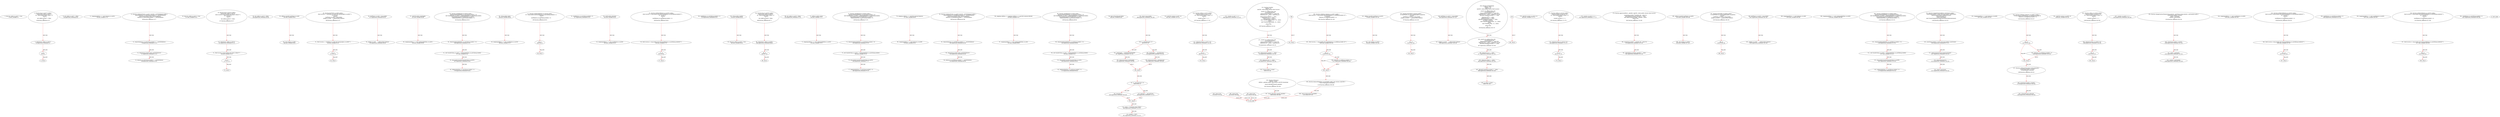 digraph  {
13 [label="2_ bool not_called_re_ent27 = true;\n13-new_variable-3-3", method="", type_label=new_variable];
19 [label="3_ function bug_re_ent27() public{\n        require(not_called_re_ent27);\n        if( ! (msg.sender.send(1 ether) ) ){\n            revert();\n        }\n        not_called_re_ent27 = false;\n    }\n19-function_definition-4-10", method="bug_re_ent27()", type_label=function_definition];
23 [label="4_ require(not_called_re_ent27);\n23-expression_statement-5-5", method="bug_re_ent27()", type_label=expression_statement];
28 [label="5_ if\n28-if-6-8", method="bug_re_ent27()", type_label=if];
1478 [label="5_ end_if", method="bug_re_ent27()", type_label=end_if];
43 [label="8_ not_called_re_ent27 = false;\n43-expression_statement-9-9", method="bug_re_ent27()", type_label=expression_statement];
62 [label="11_ mapping(address => uint) balances_re_ent31;\n62-new_variable-12-12", method="", type_label=new_variable];
68 [label="12_ function withdrawFunds_re_ent31 (uint256 _weiToWithdraw) public {\n        require(balances_re_ent31[msg.sender] >= _weiToWithdraw);\n        require(msg.sender.send(_weiToWithdraw));   \n        balances_re_ent31[msg.sender] -= _weiToWithdraw;\n    }\n68-function_definition-13-17", method="withdrawFunds_re_ent31(uint256 _weiToWithdraw)", type_label=function_definition];
76 [label="13_ require(balances_re_ent31[msg.sender] >= _weiToWithdraw);\n76-expression_statement-14-14", method="withdrawFunds_re_ent31(uint256 _weiToWithdraw)", type_label=expression_statement];
87 [label="14_ require(msg.sender.send(_weiToWithdraw));\n87-expression_statement-15-15", method="withdrawFunds_re_ent31(uint256 _weiToWithdraw)", type_label=expression_statement];
99 [label="15_ balances_re_ent31[msg.sender] -= _weiToWithdraw;\n99-expression_statement-16-16", method="withdrawFunds_re_ent31(uint256 _weiToWithdraw)", type_label=expression_statement];
121 [label="18_ bool not_called_re_ent13 = true;\n121-new_variable-19-19", method="", type_label=new_variable];
127 [label="19_ function bug_re_ent13() public{\n        require(not_called_re_ent13);\n        (bool success,)=msg.sender.call.value(1 ether)(\"\");\n        if( ! success ){\n            revert();\n        }\n        not_called_re_ent13 = false;\n    }\n127-function_definition-20-27", method="bug_re_ent13()", type_label=function_definition];
131 [label="20_ require(not_called_re_ent13);\n131-expression_statement-21-21", method="bug_re_ent13()", type_label=expression_statement];
136 [label="21_ (bool success,)=msg.sender.call.value(1 ether)(\"\");\n136-new_variable-22-22", method="bug_re_ent13()", type_label=new_variable];
157 [label="22_ if\n157-if-23-25", method="bug_re_ent13()", type_label=if];
1607 [label="22_ end_if", method="bug_re_ent13()", type_label=end_if];
163 [label="25_ not_called_re_ent13 = false;\n163-expression_statement-26-26", method="bug_re_ent13()", type_label=expression_statement];
182 [label="28_ address payable lastPlayer_re_ent9;\n182-new_variable-29-29", method="", type_label=new_variable];
186 [label="29_ uint jackpot_re_ent9;\n186-new_variable-30-30", method="", type_label=new_variable];
190 [label="30_ function buyTicket_re_ent9() public{\n	    (bool success,) = lastPlayer_re_ent9.call.value(jackpot_re_ent9)(\"\");\n	    if (!success)\n	        revert();\n      lastPlayer_re_ent9 = msg.sender;\n      jackpot_re_ent9    = address(this).balance;\n    }\n190-function_definition-31-37", method="buyTicket_re_ent9()", type_label=function_definition];
194 [label="31_ (bool success,) = lastPlayer_re_ent9.call.value(jackpot_re_ent9)(\"\");\n194-new_variable-32-32", method="buyTicket_re_ent9()", type_label=new_variable];
212 [label="32_ if\n212-if-33-34", method="buyTicket_re_ent9()", type_label=if];
1662 [label="32_ end_if", method="buyTicket_re_ent9()", type_label=end_if];
217 [label="34_ lastPlayer_re_ent9 = msg.sender;\n217-expression_statement-35-35", method="buyTicket_re_ent9()", type_label=expression_statement];
223 [label="35_ jackpot_re_ent9    = address(this).balance;\n223-expression_statement-36-36", method="buyTicket_re_ent9()", type_label=expression_statement];
231 [label="37_ uint256 public totalSupply;\n231-new_variable-38-38", method="", type_label=new_variable];
236 [label="38_ mapping(address => uint) redeemableEther_re_ent25;\n236-new_variable-39-39", method="", type_label=new_variable];
242 [label="39_ function claimReward_re_ent25() public {        \n        require(redeemableEther_re_ent25[msg.sender] > 0);\n        uint transferValue_re_ent25 = redeemableEther_re_ent25[msg.sender];\n        msg.sender.transfer(transferValue_re_ent25);    \n        redeemableEther_re_ent25[msg.sender] = 0;\n    }\n242-function_definition-40-45", method="claimReward_re_ent25()", type_label=function_definition];
246 [label="40_ require(redeemableEther_re_ent25[msg.sender] > 0);\n246-expression_statement-41-41", method="claimReward_re_ent25()", type_label=expression_statement];
257 [label="41_ uint transferValue_re_ent25 = redeemableEther_re_ent25[msg.sender];\n257-new_variable-42-42", method="claimReward_re_ent25()", type_label=new_variable];
267 [label="42_ msg.sender.transfer(transferValue_re_ent25);\n267-expression_statement-43-43", method="claimReward_re_ent25()", type_label=expression_statement];
276 [label="43_ redeemableEther_re_ent25[msg.sender] = 0;\n276-expression_statement-44-44", method="claimReward_re_ent25()", type_label=expression_statement];
284 [label="45_ string public name;\n284-new_variable-46-46", method="", type_label=new_variable];
289 [label="46_ mapping(address => uint) userBalance_re_ent19;\n289-new_variable-47-47", method="", type_label=new_variable];
295 [label="47_ function withdrawBalance_re_ent19() public{\n        if( ! (msg.sender.send(userBalance_re_ent19[msg.sender]) ) ){\n            revert();\n        }\n        userBalance_re_ent19[msg.sender] = 0;\n    }\n295-function_definition-48-53", method="withdrawBalance_re_ent19()", type_label=function_definition];
299 [label="48_ if\n299-if-49-51", method="withdrawBalance_re_ent19()", type_label=if];
1749 [label="48_ end_if", method="withdrawBalance_re_ent19()", type_label=end_if];
317 [label="51_ userBalance_re_ent19[msg.sender] = 0;\n317-expression_statement-52-52", method="withdrawBalance_re_ent19()", type_label=expression_statement];
325 [label="53_ uint8 public decimals;\n325-new_variable-54-54", method="", type_label=new_variable];
330 [label="54_ mapping(address => uint) userBalance_re_ent26;\n330-new_variable-55-55", method="", type_label=new_variable];
336 [label="55_ function withdrawBalance_re_ent26() public{\n        (bool success,)= msg.sender.call.value(userBalance_re_ent26[msg.sender])(\"\");\n        if( ! success ){\n            revert();\n        }\n        userBalance_re_ent26[msg.sender] = 0;\n    }\n336-function_definition-56-62", method="withdrawBalance_re_ent26()", type_label=function_definition];
340 [label="56_ (bool success,)= msg.sender.call.value(userBalance_re_ent26[msg.sender])(\"\");\n340-new_variable-57-57", method="withdrawBalance_re_ent26()", type_label=new_variable];
364 [label="57_ if\n364-if-58-60", method="withdrawBalance_re_ent26()", type_label=if];
1814 [label="57_ end_if", method="withdrawBalance_re_ent26()", type_label=end_if];
370 [label="60_ userBalance_re_ent26[msg.sender] = 0;\n370-expression_statement-61-61", method="withdrawBalance_re_ent26()", type_label=expression_statement];
378 [label="62_ string public symbol;\n378-new_variable-63-63", method="", type_label=new_variable];
383 [label="63_ bool not_called_re_ent20 = true;\n383-new_variable-64-64", method="", type_label=new_variable];
389 [label="64_ function bug_re_ent20() public{\n        require(not_called_re_ent20);\n        if( ! (msg.sender.send(1 ether) ) ){\n            revert();\n        }\n        not_called_re_ent20 = false;\n    }\n389-function_definition-65-71", method="bug_re_ent20()", type_label=function_definition];
393 [label="65_ require(not_called_re_ent20);\n393-expression_statement-66-66", method="bug_re_ent20()", type_label=expression_statement];
398 [label="66_ if\n398-if-67-69", method="bug_re_ent20()", type_label=if];
1848 [label="66_ end_if", method="bug_re_ent20()", type_label=end_if];
413 [label="69_ not_called_re_ent20 = false;\n413-expression_statement-70-70", method="bug_re_ent20()", type_label=expression_statement];
418 [label="71_ address public owner;\n418-new_variable-72-72", method="", type_label=new_variable];
423 [label="72_ mapping(address => uint) redeemableEther_re_ent32;\n423-new_variable-73-73", method="", type_label=new_variable];
429 [label="73_ function claimReward_re_ent32() public {        \n        require(redeemableEther_re_ent32[msg.sender] > 0);\n        uint transferValue_re_ent32 = redeemableEther_re_ent32[msg.sender];\n        msg.sender.transfer(transferValue_re_ent32);    \n        redeemableEther_re_ent32[msg.sender] = 0;\n    }\n429-function_definition-74-79", method="claimReward_re_ent32()", type_label=function_definition];
433 [label="74_ require(redeemableEther_re_ent32[msg.sender] > 0);\n433-expression_statement-75-75", method="claimReward_re_ent32()", type_label=expression_statement];
444 [label="75_ uint transferValue_re_ent32 = redeemableEther_re_ent32[msg.sender];\n444-new_variable-76-76", method="claimReward_re_ent32()", type_label=new_variable];
454 [label="76_ msg.sender.transfer(transferValue_re_ent32);\n454-expression_statement-77-77", method="claimReward_re_ent32()", type_label=expression_statement];
463 [label="77_ redeemableEther_re_ent32[msg.sender] = 0;\n463-expression_statement-78-78", method="claimReward_re_ent32()", type_label=expression_statement];
471 [label="79_ mapping (address => uint256) internal balances;\n471-new_variable-80-80", method="", type_label=new_variable];
478 [label="80_ mapping(address => uint) balances_re_ent38;\n478-new_variable-81-81", method="", type_label=new_variable];
484 [label="81_ function withdrawFunds_re_ent38 (uint256 _weiToWithdraw) public {\n        require(balances_re_ent38[msg.sender] >= _weiToWithdraw);\n        require(msg.sender.send(_weiToWithdraw));   \n        balances_re_ent38[msg.sender] -= _weiToWithdraw;\n    }\n484-function_definition-82-86", method="withdrawFunds_re_ent38(uint256 _weiToWithdraw)", type_label=function_definition];
492 [label="82_ require(balances_re_ent38[msg.sender] >= _weiToWithdraw);\n492-expression_statement-83-83", method="withdrawFunds_re_ent38(uint256 _weiToWithdraw)", type_label=expression_statement];
503 [label="83_ require(msg.sender.send(_weiToWithdraw));\n503-expression_statement-84-84", method="withdrawFunds_re_ent38(uint256 _weiToWithdraw)", type_label=expression_statement];
515 [label="84_ balances_re_ent38[msg.sender] -= _weiToWithdraw;\n515-expression_statement-85-85", method="withdrawFunds_re_ent38(uint256 _weiToWithdraw)", type_label=expression_statement];
523 [label="86_ mapping (address => mapping (address => uint256)) internal allowed;\n523-new_variable-87-87", method="", type_label=new_variable];
532 [label="87_ mapping(address => uint) redeemableEther_re_ent4;\n532-new_variable-88-88", method="", type_label=new_variable];
538 [label="88_ function claimReward_re_ent4() public {        \n        require(redeemableEther_re_ent4[msg.sender] > 0);\n        uint transferValue_re_ent4 = redeemableEther_re_ent4[msg.sender];\n        msg.sender.transfer(transferValue_re_ent4);    \n        redeemableEther_re_ent4[msg.sender] = 0;\n    }\n538-function_definition-89-94", method="claimReward_re_ent4()", type_label=function_definition];
542 [label="89_ require(redeemableEther_re_ent4[msg.sender] > 0);\n542-expression_statement-90-90", method="claimReward_re_ent4()", type_label=expression_statement];
553 [label="90_ uint transferValue_re_ent4 = redeemableEther_re_ent4[msg.sender];\n553-new_variable-91-91", method="claimReward_re_ent4()", type_label=new_variable];
563 [label="91_ msg.sender.transfer(transferValue_re_ent4);\n563-expression_statement-92-92", method="claimReward_re_ent4()", type_label=expression_statement];
572 [label="92_ redeemableEther_re_ent4[msg.sender] = 0;\n572-expression_statement-93-93", method="claimReward_re_ent4()", type_label=expression_statement];
580 [label="94_ bool isTransPaused=false;\n580-new_variable-95-95", method="", type_label=new_variable];
596 [label="99_ owner=msg.sender;\n596-expression_statement-100-100", method="", type_label=expression_statement];
602 [label="100_ if__initialAmount<=0\n602-if-101-107", method="", type_label=if];
2052 [label="100_ end_if", method="", type_label=end_if];
607 [label="101_ totalSupply = 100000000000000000;\n607-expression_statement-102-102", method="", type_label=expression_statement];
611 [label="102_ balances[owner]=totalSupply;\n611-expression_statement-103-103", method="", type_label=expression_statement];
618 [label="104_ totalSupply = _initialAmount;\n618-expression_statement-105-105", method="", type_label=expression_statement];
622 [label="105_ balances[owner]=_initialAmount;\n622-expression_statement-106-106", method="", type_label=expression_statement];
628 [label="107_ if__decimalUnits<=0\n628-if-108-112", method="", type_label=if];
2078 [label="107_ end_if", method="", type_label=end_if];
633 [label="108_ decimals=2;\n633-expression_statement-109-109", method="", type_label=expression_statement];
638 [label="110_ decimals = _decimalUnits;\n638-expression_statement-111-111", method="", type_label=expression_statement];
642 [label="112_ name = \"CareerOn Chain Token\";\n642-expression_statement-113-113", method="", type_label=expression_statement];
647 [label="113_ symbol = \"COT\";\n647-expression_statement-114-114", method="", type_label=expression_statement];
652 [label="115_ uint256 counter_re_ent7 =0;\n652-new_variable-116-116", method="", type_label=new_variable];
657 [label="116_ function callme_re_ent7() public{\n        require(counter_re_ent7<=5);\n	if( ! (msg.sender.send(10 ether) ) ){\n            revert();\n        }\n        counter_re_ent7 += 1;\n    }\n657-function_definition-117-123", method="callme_re_ent7()", type_label=function_definition];
661 [label="117_ require(counter_re_ent7<=5);\n661-expression_statement-118-118", method="callme_re_ent7()", type_label=expression_statement];
668 [label="118_ if\n668-if-119-121", method="callme_re_ent7()", type_label=if];
2118 [label="118_ end_if", method="callme_re_ent7()", type_label=end_if];
683 [label="121_ counter_re_ent7 += 1;\n683-expression_statement-122-122", method="callme_re_ent7()", type_label=expression_statement];
687 [label="123_ function transfer(\n        address _to, \n        uint256 _value) public returns (bool success) \n    {\n        assert(_to!=address(this) && \n                !isTransPaused &&\n                balances[msg.sender] >= _value &&\n                balances[_to] + _value > balances[_to]\n        );\n        balances[msg.sender] -= _value; \n        balances[_to] += _value; \n		if(msg.sender==owner){\n			emit Transfer(address(this), _to, _value); \n		}else{\n			emit Transfer(msg.sender, _to, _value); \n		}\n        return true;\n    }\n687-function_definition-124-141", method="transfer(address _to,uint256 _value)", type_label=function_definition];
704 [label="127_ assert(_to!=address(this) && \n                !isTransPaused &&\n                balances[msg.sender] >= _value &&\n                balances[_to] + _value > balances[_to]\n        );\n704-expression_statement-128-132", method="transfer(address _to,uint256 _value)", type_label=expression_statement];
734 [label="132_ balances[msg.sender] -= _value;\n734-expression_statement-133-133", method="transfer(address _to,uint256 _value)", type_label=expression_statement];
742 [label="133_ balances[_to] += _value;\n742-expression_statement-134-134", method="transfer(address _to,uint256 _value)", type_label=expression_statement];
748 [label="134_ if_msg.sender==owner\n748-if-135-139", method="transfer(address _to,uint256 _value)", type_label=if];
2198 [label="134_ end_if", method="transfer(address _to,uint256 _value)", type_label=end_if];
776 [label="139_ return true;\n776-return-140-140", method="transfer(address _to,uint256 _value)", type_label=return];
779 [label="141_ address payable lastPlayer_re_ent23;\n779-new_variable-142-142", method="", type_label=new_variable];
783 [label="142_ uint jackpot_re_ent23;\n783-new_variable-143-143", method="", type_label=new_variable];
787 [label="143_ function buyTicket_re_ent23() public{\n	    if (!(lastPlayer_re_ent23.send(jackpot_re_ent23)))\n        revert();\n      lastPlayer_re_ent23 = msg.sender;\n      jackpot_re_ent23    = address(this).balance;\n    }\n787-function_definition-144-149", method="buyTicket_re_ent23()", type_label=function_definition];
791 [label="144_ if\n791-if-145-146", method="buyTicket_re_ent23()", type_label=if];
2241 [label="144_ end_if", method="buyTicket_re_ent23()", type_label=end_if];
802 [label="146_ lastPlayer_re_ent23 = msg.sender;\n802-expression_statement-147-147", method="buyTicket_re_ent23()", type_label=expression_statement];
808 [label="147_ jackpot_re_ent23    = address(this).balance;\n808-expression_statement-148-148", method="buyTicket_re_ent23()", type_label=expression_statement];
816 [label="149_ function transferFrom(\n        address _from, \n        address _to, \n        uint256 _value) public returns (bool success) \n    {\n        assert(_to!=address(this) && \n                !isTransPaused &&\n                balances[msg.sender] >= _value &&\n                balances[_to] + _value > balances[_to] &&\n                allowed[_from][msg.sender] >= _value\n        );\n        balances[_to] += _value; \n        balances[_from] -= _value;  \n        allowed[_from][msg.sender] -= _value; \n        if(_from==owner){\n			emit Transfer(address(this), _to, _value); \n		}else{\n			emit Transfer(_from, _to, _value); \n		}\n        return true;\n    }\n816-function_definition-150-170", method="transferFrom(address _from,address _to,uint256 _value)", type_label=function_definition];
837 [label="154_ assert(_to!=address(this) && \n                !isTransPaused &&\n                balances[msg.sender] >= _value &&\n                balances[_to] + _value > balances[_to] &&\n                allowed[_from][msg.sender] >= _value\n        );\n837-expression_statement-155-160", method="transferFrom(address _from,address _to,uint256 _value)", type_label=expression_statement];
877 [label="160_ balances[_to] += _value;\n877-expression_statement-161-161", method="transferFrom(address _from,address _to,uint256 _value)", type_label=expression_statement];
883 [label="161_ balances[_from] -= _value;\n883-expression_statement-162-162", method="transferFrom(address _from,address _to,uint256 _value)", type_label=expression_statement];
889 [label="162_ allowed[_from][msg.sender] -= _value;\n889-expression_statement-163-163", method="transferFrom(address _from,address _to,uint256 _value)", type_label=expression_statement];
899 [label="163_ if__from==owner\n899-if-164-168", method="transferFrom(address _from,address _to,uint256 _value)", type_label=if];
2349 [label="163_ end_if", method="transferFrom(address _from,address _to,uint256 _value)", type_label=end_if];
923 [label="168_ return true;\n923-return-169-169", method="transferFrom(address _from,address _to,uint256 _value)", type_label=return];
926 [label="170_ uint256 counter_re_ent14 =0;\n926-new_variable-171-171", method="", type_label=new_variable];
931 [label="171_ function callme_re_ent14() public{\n        require(counter_re_ent14<=5);\n	if( ! (msg.sender.send(10 ether) ) ){\n            revert();\n        }\n        counter_re_ent14 += 1;\n    }\n931-function_definition-172-178", method="callme_re_ent14()", type_label=function_definition];
935 [label="172_ require(counter_re_ent14<=5);\n935-expression_statement-173-173", method="callme_re_ent14()", type_label=expression_statement];
942 [label="173_ if\n942-if-174-176", method="callme_re_ent14()", type_label=if];
2392 [label="173_ end_if", method="callme_re_ent14()", type_label=end_if];
957 [label="176_ counter_re_ent14 += 1;\n957-expression_statement-177-177", method="callme_re_ent14()", type_label=expression_statement];
961 [label="178_ function approve(address _spender, uint256 _value) public returns (bool success) \n    { \n        assert(msg.sender!=_spender && _value>0);\n        allowed[msg.sender][_spender] = _value;\n        emit Approval(msg.sender, _spender, _value);\n        return true;\n    }\n961-function_definition-179-185", method="approve(address _spender,uint256 _value)", type_label=function_definition];
978 [label="180_ assert(msg.sender!=_spender && _value>0);\n978-expression_statement-181-181", method="approve(address _spender,uint256 _value)", type_label=expression_statement];
991 [label="181_ allowed[msg.sender][_spender] = _value;\n991-expression_statement-182-182", method="approve(address _spender,uint256 _value)", type_label=expression_statement];
1011 [label="183_ return true;\n1011-return-184-184", method="approve(address _spender,uint256 _value)", type_label=return];
1014 [label="185_ address payable lastPlayer_re_ent30;\n1014-new_variable-186-186", method="", type_label=new_variable];
1018 [label="186_ uint jackpot_re_ent30;\n1018-new_variable-187-187", method="", type_label=new_variable];
1022 [label="187_ function buyTicket_re_ent30() public{\n	    if (!(lastPlayer_re_ent30.send(jackpot_re_ent30)))\n        revert();\n      lastPlayer_re_ent30 = msg.sender;\n      jackpot_re_ent30    = address(this).balance;\n    }\n1022-function_definition-188-193", method="buyTicket_re_ent30()", type_label=function_definition];
1026 [label="188_ if\n1026-if-189-190", method="buyTicket_re_ent30()", type_label=if];
2476 [label="188_ end_if", method="buyTicket_re_ent30()", type_label=end_if];
1037 [label="190_ lastPlayer_re_ent30 = msg.sender;\n1037-expression_statement-191-191", method="buyTicket_re_ent30()", type_label=expression_statement];
1043 [label="191_ jackpot_re_ent30    = address(this).balance;\n1043-expression_statement-192-192", method="buyTicket_re_ent30()", type_label=expression_statement];
1051 [label="193_ function allowance(\n        address _owner, \n        address _spender) public view returns (uint256 remaining) \n    {\n        return allowed[_owner][_spender]; \n    }\n1051-function_definition-194-199", method="allowance(address _owner,address _spender)", type_label=function_definition];
1069 [label="197_ return allowed[_owner][_spender];\n1069-return-198-198", method="allowance(address _owner,address _spender)", type_label=return];
1075 [label="199_ mapping(address => uint) balances_re_ent8;\n1075-new_variable-200-200", method="", type_label=new_variable];
1081 [label="200_ function withdraw_balances_re_ent8 () public {\n       (bool success,) = msg.sender.call.value(balances_re_ent8[msg.sender ])(\"\");\n       if (success)\n          balances_re_ent8[msg.sender] = 0;\n      }\n1081-function_definition-201-205", method="withdraw_balances_re_ent8()", type_label=function_definition];
1085 [label="201_ (bool success,) = msg.sender.call.value(balances_re_ent8[msg.sender ])(\"\");\n1085-new_variable-202-202", method="withdraw_balances_re_ent8()", type_label=new_variable];
1109 [label="202_ if\n1109-if-203-204", method="withdraw_balances_re_ent8()", type_label=if];
2559 [label="202_ end_if", method="withdraw_balances_re_ent8()", type_label=end_if];
1111 [label="203_ balances_re_ent8[msg.sender] = 0;\n1111-expression_statement-204-204", method="withdraw_balances_re_ent8()", type_label=expression_statement];
1119 [label="205_ function balanceOf(address accountAddr) public view returns (uint256) {\n        return balances[accountAddr];\n    }\n1119-function_definition-206-208", method="balanceOf(address accountAddr)", type_label=function_definition];
1132 [label="206_ return balances[accountAddr];\n1132-return-207-207", method="balanceOf(address accountAddr)", type_label=return];
1136 [label="208_ mapping(address => uint) redeemableEther_re_ent39;\n1136-new_variable-209-209", method="", type_label=new_variable];
1142 [label="209_ function claimReward_re_ent39() public {        \n        require(redeemableEther_re_ent39[msg.sender] > 0);\n        uint transferValue_re_ent39 = redeemableEther_re_ent39[msg.sender];\n        msg.sender.transfer(transferValue_re_ent39);    \n        redeemableEther_re_ent39[msg.sender] = 0;\n    }\n1142-function_definition-210-215", method="claimReward_re_ent39()", type_label=function_definition];
1146 [label="210_ require(redeemableEther_re_ent39[msg.sender] > 0);\n1146-expression_statement-211-211", method="claimReward_re_ent39()", type_label=expression_statement];
1157 [label="211_ uint transferValue_re_ent39 = redeemableEther_re_ent39[msg.sender];\n1157-new_variable-212-212", method="claimReward_re_ent39()", type_label=new_variable];
1167 [label="212_ msg.sender.transfer(transferValue_re_ent39);\n1167-expression_statement-213-213", method="claimReward_re_ent39()", type_label=expression_statement];
1176 [label="213_ redeemableEther_re_ent39[msg.sender] = 0;\n1176-expression_statement-214-214", method="claimReward_re_ent39()", type_label=expression_statement];
1184 [label="215_ function changeOwner(address newOwner) public{\n        assert(msg.sender==owner && msg.sender!=newOwner);\n        balances[newOwner]=balances[owner];\n        balances[owner]=0;\n        owner=newOwner;\n        emit OwnerChang(msg.sender,newOwner,balances[owner]); \n    }\n1184-function_definition-216-222", method="changeOwner(address newOwner)", type_label=function_definition];
1192 [label="216_ assert(msg.sender==owner && msg.sender!=newOwner);\n1192-expression_statement-217-217", method="changeOwner(address newOwner)", type_label=expression_statement];
1207 [label="217_ balances[newOwner]=balances[owner];\n1207-expression_statement-218-218", method="changeOwner(address newOwner)", type_label=expression_statement];
1215 [label="218_ balances[owner]=0;\n1215-expression_statement-219-219", method="changeOwner(address newOwner)", type_label=expression_statement];
1221 [label="219_ owner=newOwner;\n1221-expression_statement-220-220", method="changeOwner(address newOwner)", type_label=expression_statement];
1237 [label="222_ mapping(address => uint) balances_re_ent36;\n1237-new_variable-223-223", method="", type_label=new_variable];
1243 [label="223_ function withdraw_balances_re_ent36 () public {\n       if (msg.sender.send(balances_re_ent36[msg.sender ]))\n          balances_re_ent36[msg.sender] = 0;\n      }\n1243-function_definition-224-227", method="withdraw_balances_re_ent36()", type_label=function_definition];
1247 [label="224_ if\n1247-if-225-226", method="withdraw_balances_re_ent36()", type_label=if];
2697 [label="224_ end_if", method="withdraw_balances_re_ent36()", type_label=end_if];
1260 [label="225_ balances_re_ent36[msg.sender] = 0;\n1260-expression_statement-226-226", method="withdraw_balances_re_ent36()", type_label=expression_statement];
1268 [label="227_ function setPauseStatus(bool isPaused)public{\n        assert(msg.sender==owner);\n        isTransPaused=isPaused;\n    }\n1268-function_definition-228-231", method="setPauseStatus(bool isPaused)", type_label=function_definition];
1276 [label="228_ assert(msg.sender==owner);\n1276-expression_statement-229-229", method="setPauseStatus(bool isPaused)", type_label=expression_statement];
1285 [label="229_ isTransPaused=isPaused;\n1285-expression_statement-230-230", method="setPauseStatus(bool isPaused)", type_label=expression_statement];
1289 [label="231_ uint256 counter_re_ent35 =0;\n1289-new_variable-232-232", method="", type_label=new_variable];
1294 [label="232_ function callme_re_ent35() public{\n        require(counter_re_ent35<=5);\n	if( ! (msg.sender.send(10 ether) ) ){\n            revert();\n        }\n        counter_re_ent35 += 1;\n    }\n1294-function_definition-233-239", method="callme_re_ent35()", type_label=function_definition];
1298 [label="233_ require(counter_re_ent35<=5);\n1298-expression_statement-234-234", method="callme_re_ent35()", type_label=expression_statement];
1305 [label="234_ if\n1305-if-235-237", method="callme_re_ent35()", type_label=if];
2755 [label="234_ end_if", method="callme_re_ent35()", type_label=end_if];
1320 [label="237_ counter_re_ent35 += 1;\n1320-expression_statement-238-238", method="callme_re_ent35()", type_label=expression_statement];
1324 [label="239_ function changeContractName(string memory _newName,string memory _newSymbol) public {\n        assert(msg.sender==owner);\n        name=_newName;\n        symbol=_newSymbol;\n    }\n1324-function_definition-240-244", method="changeContractName(string memory _newName,string memory _newSymbol)", type_label=function_definition];
1336 [label="240_ assert(msg.sender==owner);\n1336-expression_statement-241-241", method="changeContractName(string memory _newName,string memory _newSymbol)", type_label=expression_statement];
1345 [label="241_ name=_newName;\n1345-expression_statement-242-242", method="changeContractName(string memory _newName,string memory _newSymbol)", type_label=expression_statement];
1349 [label="242_ symbol=_newSymbol;\n1349-expression_statement-243-243", method="changeContractName(string memory _newName,string memory _newSymbol)", type_label=expression_statement];
1353 [label="244_ mapping(address => uint) userBalance_re_ent40;\n1353-new_variable-245-245", method="", type_label=new_variable];
1359 [label="245_ function withdrawBalance_re_ent40() public{\n        (bool success,)=msg.sender.call.value(userBalance_re_ent40[msg.sender])(\"\");\n        if( ! success ){\n            revert();\n        }\n        userBalance_re_ent40[msg.sender] = 0;\n    }\n1359-function_definition-246-252", method="withdrawBalance_re_ent40()", type_label=function_definition];
1363 [label="246_ (bool success,)=msg.sender.call.value(userBalance_re_ent40[msg.sender])(\"\");\n1363-new_variable-247-247", method="withdrawBalance_re_ent40()", type_label=new_variable];
1387 [label="247_ if\n1387-if-248-250", method="withdrawBalance_re_ent40()", type_label=if];
2837 [label="247_ end_if", method="withdrawBalance_re_ent40()", type_label=end_if];
1393 [label="250_ userBalance_re_ent40[msg.sender] = 0;\n1393-expression_statement-251-251", method="withdrawBalance_re_ent40()", type_label=expression_statement];
1407 [label="255_ mapping(address => uint) userBalance_re_ent33;\n1407-new_variable-256-256", method="", type_label=new_variable];
1413 [label="256_ function withdrawBalance_re_ent33() public{\n        (bool success,)= msg.sender.call.value(userBalance_re_ent33[msg.sender])(\"\");\n        if( ! success ){\n            revert();\n        }\n        userBalance_re_ent33[msg.sender] = 0;\n    }\n1413-function_definition-257-263", method="withdrawBalance_re_ent33()", type_label=function_definition];
1417 [label="257_ (bool success,)= msg.sender.call.value(userBalance_re_ent33[msg.sender])(\"\");\n1417-new_variable-258-258", method="withdrawBalance_re_ent33()", type_label=new_variable];
1441 [label="258_ if\n1441-if-259-261", method="withdrawBalance_re_ent33()", type_label=if];
2891 [label="258_ end_if", method="withdrawBalance_re_ent33()", type_label=end_if];
1447 [label="261_ userBalance_re_ent33[msg.sender] = 0;\n1447-expression_statement-262-262", method="withdrawBalance_re_ent33()", type_label=expression_statement];
1 [label="0_ start_node", method="", type_label=start];
2 [label="0_ exit_node", method="", type_label=exit];
766;
915;
19 -> 23  [color=red, controlflow_type=next_line, edge_type=CFG_edge, key=0, label=next_line];
23 -> 28  [color=red, controlflow_type=next_line, edge_type=CFG_edge, key=0, label=next_line];
28 -> 1478  [color=red, controlflow_type=neg_next, edge_type=CFG_edge, key=0, label=neg_next];
68 -> 76  [color=red, controlflow_type=next_line, edge_type=CFG_edge, key=0, label=next_line];
76 -> 87  [color=red, controlflow_type=next_line, edge_type=CFG_edge, key=0, label=next_line];
87 -> 99  [color=red, controlflow_type=next_line, edge_type=CFG_edge, key=0, label=next_line];
127 -> 131  [color=red, controlflow_type=next_line, edge_type=CFG_edge, key=0, label=next_line];
131 -> 136  [color=red, controlflow_type=next_line, edge_type=CFG_edge, key=0, label=next_line];
136 -> 157  [color=red, controlflow_type=next_line, edge_type=CFG_edge, key=0, label=next_line];
157 -> 1607  [color=red, controlflow_type=neg_next, edge_type=CFG_edge, key=0, label=neg_next];
182 -> 186  [color=red, controlflow_type=next_line, edge_type=CFG_edge, key=0, label=next_line];
190 -> 194  [color=red, controlflow_type=next_line, edge_type=CFG_edge, key=0, label=next_line];
194 -> 212  [color=red, controlflow_type=next_line, edge_type=CFG_edge, key=0, label=next_line];
212 -> 1662  [color=red, controlflow_type=neg_next, edge_type=CFG_edge, key=0, label=neg_next];
217 -> 223  [color=red, controlflow_type=next_line, edge_type=CFG_edge, key=0, label=next_line];
231 -> 236  [color=red, controlflow_type=next_line, edge_type=CFG_edge, key=0, label=next_line];
242 -> 246  [color=red, controlflow_type=next_line, edge_type=CFG_edge, key=0, label=next_line];
246 -> 257  [color=red, controlflow_type=next_line, edge_type=CFG_edge, key=0, label=next_line];
257 -> 267  [color=red, controlflow_type=next_line, edge_type=CFG_edge, key=0, label=next_line];
267 -> 276  [color=red, controlflow_type=next_line, edge_type=CFG_edge, key=0, label=next_line];
284 -> 289  [color=red, controlflow_type=next_line, edge_type=CFG_edge, key=0, label=next_line];
295 -> 299  [color=red, controlflow_type=next_line, edge_type=CFG_edge, key=0, label=next_line];
299 -> 1749  [color=red, controlflow_type=neg_next, edge_type=CFG_edge, key=0, label=neg_next];
325 -> 330  [color=red, controlflow_type=next_line, edge_type=CFG_edge, key=0, label=next_line];
336 -> 340  [color=red, controlflow_type=next_line, edge_type=CFG_edge, key=0, label=next_line];
340 -> 364  [color=red, controlflow_type=next_line, edge_type=CFG_edge, key=0, label=next_line];
364 -> 1814  [color=red, controlflow_type=neg_next, edge_type=CFG_edge, key=0, label=neg_next];
378 -> 383  [color=red, controlflow_type=next_line, edge_type=CFG_edge, key=0, label=next_line];
389 -> 393  [color=red, controlflow_type=next_line, edge_type=CFG_edge, key=0, label=next_line];
393 -> 398  [color=red, controlflow_type=next_line, edge_type=CFG_edge, key=0, label=next_line];
398 -> 1848  [color=red, controlflow_type=neg_next, edge_type=CFG_edge, key=0, label=neg_next];
418 -> 423  [color=red, controlflow_type=next_line, edge_type=CFG_edge, key=0, label=next_line];
429 -> 433  [color=red, controlflow_type=next_line, edge_type=CFG_edge, key=0, label=next_line];
433 -> 444  [color=red, controlflow_type=next_line, edge_type=CFG_edge, key=0, label=next_line];
444 -> 454  [color=red, controlflow_type=next_line, edge_type=CFG_edge, key=0, label=next_line];
454 -> 463  [color=red, controlflow_type=next_line, edge_type=CFG_edge, key=0, label=next_line];
471 -> 478  [color=red, controlflow_type=next_line, edge_type=CFG_edge, key=0, label=next_line];
484 -> 492  [color=red, controlflow_type=next_line, edge_type=CFG_edge, key=0, label=next_line];
492 -> 503  [color=red, controlflow_type=next_line, edge_type=CFG_edge, key=0, label=next_line];
503 -> 515  [color=red, controlflow_type=next_line, edge_type=CFG_edge, key=0, label=next_line];
523 -> 532  [color=red, controlflow_type=next_line, edge_type=CFG_edge, key=0, label=next_line];
538 -> 542  [color=red, controlflow_type=next_line, edge_type=CFG_edge, key=0, label=next_line];
542 -> 553  [color=red, controlflow_type=next_line, edge_type=CFG_edge, key=0, label=next_line];
553 -> 563  [color=red, controlflow_type=next_line, edge_type=CFG_edge, key=0, label=next_line];
563 -> 572  [color=red, controlflow_type=next_line, edge_type=CFG_edge, key=0, label=next_line];
596 -> 602  [color=red, controlflow_type=next_line, edge_type=CFG_edge, key=0, label=next_line];
602 -> 607  [color=red, controlflow_type=pos_next, edge_type=CFG_edge, key=0, label=pos_next];
602 -> 618  [color=red, controlflow_type=neg_next, edge_type=CFG_edge, key=0, label=neg_next];
2052 -> 628  [color=red, controlflow_type=next_line, edge_type=CFG_edge, key=0, label=next_line];
607 -> 611  [color=red, controlflow_type=next_line, edge_type=CFG_edge, key=0, label=next_line];
611 -> 2052  [color=red, controlflow_type=end_if, edge_type=CFG_edge, key=0, label=end_if];
618 -> 622  [color=red, controlflow_type=next_line, edge_type=CFG_edge, key=0, label=next_line];
622 -> 2052  [color=red, controlflow_type=end_if, edge_type=CFG_edge, key=0, label=end_if];
628 -> 633  [color=red, controlflow_type=pos_next, edge_type=CFG_edge, key=0, label=pos_next];
628 -> 638  [color=red, controlflow_type=neg_next, edge_type=CFG_edge, key=0, label=neg_next];
2078 -> 642  [color=red, controlflow_type=next_line, edge_type=CFG_edge, key=0, label=next_line];
633 -> 2078  [color=red, controlflow_type=end_if, edge_type=CFG_edge, key=0, label=end_if];
638 -> 2078  [color=red, controlflow_type=end_if, edge_type=CFG_edge, key=0, label=end_if];
642 -> 647  [color=red, controlflow_type=next_line, edge_type=CFG_edge, key=0, label=next_line];
657 -> 661  [color=red, controlflow_type=next_line, edge_type=CFG_edge, key=0, label=next_line];
661 -> 668  [color=red, controlflow_type=next_line, edge_type=CFG_edge, key=0, label=next_line];
668 -> 2118  [color=red, controlflow_type=neg_next, edge_type=CFG_edge, key=0, label=neg_next];
687 -> 704  [color=red, controlflow_type=next_line, edge_type=CFG_edge, key=0, label=next_line];
704 -> 734  [color=red, controlflow_type=next_line, edge_type=CFG_edge, key=0, label=next_line];
734 -> 742  [color=red, controlflow_type=next_line, edge_type=CFG_edge, key=0, label=next_line];
742 -> 748  [color=red, controlflow_type=next_line, edge_type=CFG_edge, key=0, label=next_line];
776 -> 2  [color=red, controlflow_type=return_exit, edge_type=CFG_edge, key=0, label=return_exit];
779 -> 783  [color=red, controlflow_type=next_line, edge_type=CFG_edge, key=0, label=next_line];
787 -> 791  [color=red, controlflow_type=next_line, edge_type=CFG_edge, key=0, label=next_line];
791 -> 2241  [color=red, controlflow_type=neg_next, edge_type=CFG_edge, key=0, label=neg_next];
802 -> 808  [color=red, controlflow_type=next_line, edge_type=CFG_edge, key=0, label=next_line];
816 -> 837  [color=red, controlflow_type=next_line, edge_type=CFG_edge, key=0, label=next_line];
837 -> 877  [color=red, controlflow_type=next_line, edge_type=CFG_edge, key=0, label=next_line];
877 -> 883  [color=red, controlflow_type=next_line, edge_type=CFG_edge, key=0, label=next_line];
883 -> 889  [color=red, controlflow_type=next_line, edge_type=CFG_edge, key=0, label=next_line];
889 -> 899  [color=red, controlflow_type=next_line, edge_type=CFG_edge, key=0, label=next_line];
923 -> 2  [color=red, controlflow_type=return_exit, edge_type=CFG_edge, key=0, label=return_exit];
931 -> 935  [color=red, controlflow_type=next_line, edge_type=CFG_edge, key=0, label=next_line];
935 -> 942  [color=red, controlflow_type=next_line, edge_type=CFG_edge, key=0, label=next_line];
942 -> 2392  [color=red, controlflow_type=neg_next, edge_type=CFG_edge, key=0, label=neg_next];
961 -> 978  [color=red, controlflow_type=next_line, edge_type=CFG_edge, key=0, label=next_line];
978 -> 991  [color=red, controlflow_type=next_line, edge_type=CFG_edge, key=0, label=next_line];
1011 -> 2  [color=red, controlflow_type=return_exit, edge_type=CFG_edge, key=0, label=return_exit];
1014 -> 1018  [color=red, controlflow_type=next_line, edge_type=CFG_edge, key=0, label=next_line];
1022 -> 1026  [color=red, controlflow_type=next_line, edge_type=CFG_edge, key=0, label=next_line];
1026 -> 2476  [color=red, controlflow_type=neg_next, edge_type=CFG_edge, key=0, label=neg_next];
1037 -> 1043  [color=red, controlflow_type=next_line, edge_type=CFG_edge, key=0, label=next_line];
1051 -> 1069  [color=red, controlflow_type=next_line, edge_type=CFG_edge, key=0, label=next_line];
1069 -> 2  [color=red, controlflow_type=return_exit, edge_type=CFG_edge, key=0, label=return_exit];
1081 -> 1085  [color=red, controlflow_type=next_line, edge_type=CFG_edge, key=0, label=next_line];
1085 -> 1109  [color=red, controlflow_type=next_line, edge_type=CFG_edge, key=0, label=next_line];
1109 -> 1111  [color=red, controlflow_type=pos_next, edge_type=CFG_edge, key=0, label=pos_next];
1109 -> 2559  [color=red, controlflow_type=neg_next, edge_type=CFG_edge, key=0, label=neg_next];
2559 -> 1119  [color=red, controlflow_type=next_line, edge_type=CFG_edge, key=0, label=next_line];
1111 -> 2559  [color=red, controlflow_type=end_if, edge_type=CFG_edge, key=0, label=end_if];
1119 -> 1132  [color=red, controlflow_type=next_line, edge_type=CFG_edge, key=0, label=next_line];
1132 -> 2  [color=red, controlflow_type=return_exit, edge_type=CFG_edge, key=0, label=return_exit];
1142 -> 1146  [color=red, controlflow_type=next_line, edge_type=CFG_edge, key=0, label=next_line];
1146 -> 1157  [color=red, controlflow_type=next_line, edge_type=CFG_edge, key=0, label=next_line];
1157 -> 1167  [color=red, controlflow_type=next_line, edge_type=CFG_edge, key=0, label=next_line];
1167 -> 1176  [color=red, controlflow_type=next_line, edge_type=CFG_edge, key=0, label=next_line];
1184 -> 1192  [color=red, controlflow_type=next_line, edge_type=CFG_edge, key=0, label=next_line];
1192 -> 1207  [color=red, controlflow_type=next_line, edge_type=CFG_edge, key=0, label=next_line];
1207 -> 1215  [color=red, controlflow_type=next_line, edge_type=CFG_edge, key=0, label=next_line];
1215 -> 1221  [color=red, controlflow_type=next_line, edge_type=CFG_edge, key=0, label=next_line];
1243 -> 1247  [color=red, controlflow_type=next_line, edge_type=CFG_edge, key=0, label=next_line];
1247 -> 1260  [color=red, controlflow_type=pos_next, edge_type=CFG_edge, key=0, label=pos_next];
1247 -> 2697  [color=red, controlflow_type=neg_next, edge_type=CFG_edge, key=0, label=neg_next];
2697 -> 1268  [color=red, controlflow_type=next_line, edge_type=CFG_edge, key=0, label=next_line];
1260 -> 2697  [color=red, controlflow_type=end_if, edge_type=CFG_edge, key=0, label=end_if];
1268 -> 1276  [color=red, controlflow_type=next_line, edge_type=CFG_edge, key=0, label=next_line];
1276 -> 1285  [color=red, controlflow_type=next_line, edge_type=CFG_edge, key=0, label=next_line];
1294 -> 1298  [color=red, controlflow_type=next_line, edge_type=CFG_edge, key=0, label=next_line];
1298 -> 1305  [color=red, controlflow_type=next_line, edge_type=CFG_edge, key=0, label=next_line];
1305 -> 2755  [color=red, controlflow_type=neg_next, edge_type=CFG_edge, key=0, label=neg_next];
1324 -> 1336  [color=red, controlflow_type=next_line, edge_type=CFG_edge, key=0, label=next_line];
1336 -> 1345  [color=red, controlflow_type=next_line, edge_type=CFG_edge, key=0, label=next_line];
1345 -> 1349  [color=red, controlflow_type=next_line, edge_type=CFG_edge, key=0, label=next_line];
1359 -> 1363  [color=red, controlflow_type=next_line, edge_type=CFG_edge, key=0, label=next_line];
1363 -> 1387  [color=red, controlflow_type=next_line, edge_type=CFG_edge, key=0, label=next_line];
1387 -> 2837  [color=red, controlflow_type=neg_next, edge_type=CFG_edge, key=0, label=neg_next];
1413 -> 1417  [color=red, controlflow_type=next_line, edge_type=CFG_edge, key=0, label=next_line];
1417 -> 1441  [color=red, controlflow_type=next_line, edge_type=CFG_edge, key=0, label=next_line];
1441 -> 2891  [color=red, controlflow_type=neg_next, edge_type=CFG_edge, key=0, label=neg_next];
766 -> 2198  [color=red, controlflow_type=end_if, edge_type=CFG_edge, key=0, label=end_if];
915 -> 2349  [color=red, controlflow_type=end_if, edge_type=CFG_edge, key=0, label=end_if];
}
